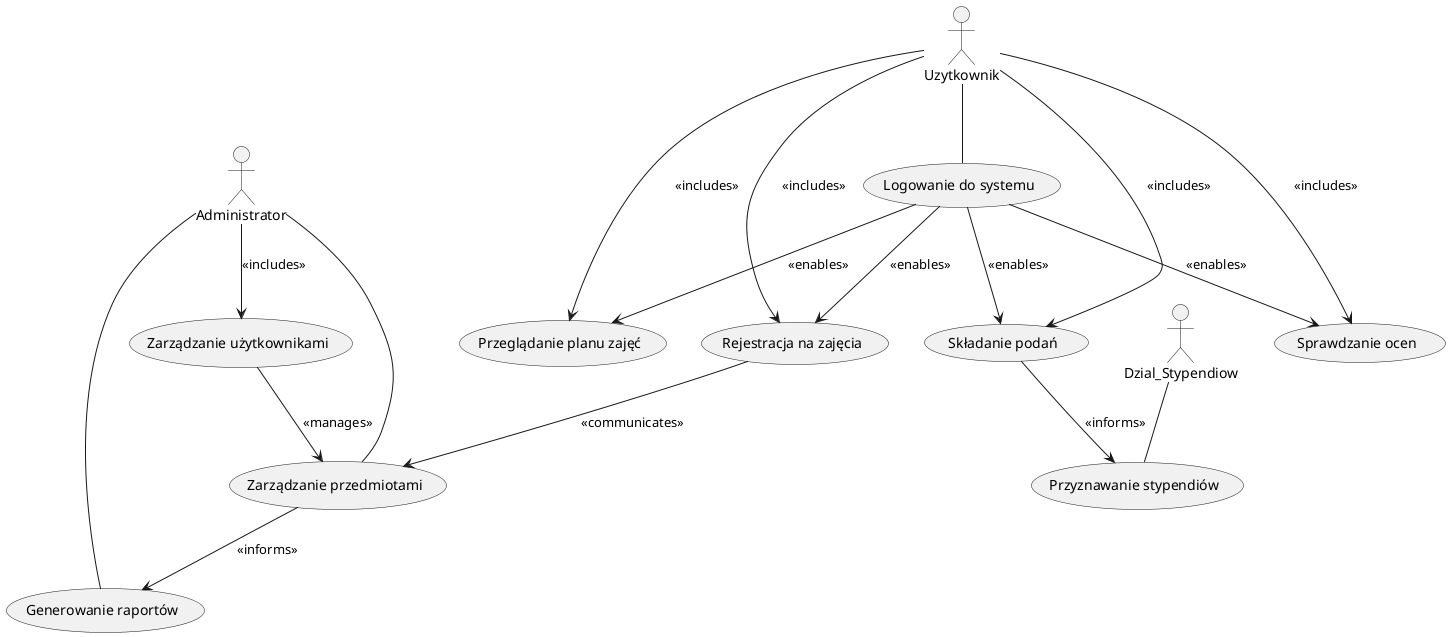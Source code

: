 @startuml zadanie1
actor Uzytkownik
actor Administrator
actor Dzial_Stypendiow

usecase "Logowanie do systemu" as UC1
usecase "Przeglądanie planu zajęć" as UC2
usecase "Rejestracja na zajęcia" as UC3
usecase "Sprawdzanie ocen" as UC4
usecase "Składanie podań" as UC5
usecase "Zarządzanie przedmiotami" as UC6
usecase "Generowanie raportów" as UC7
usecase "Przyznawanie stypendiów" as UC8
usecase "Zarządzanie użytkownikami" as UC9

Uzytkownik -- UC1
Uzytkownik --> UC2 : << includes >>
Uzytkownik --> UC3 : << includes >>
Uzytkownik --> UC4 : << includes >>
Uzytkownik --> UC5 : << includes >>

Administrator -- UC6
Administrator -- UC7
Administrator --> UC9 : << includes >>

Dzial_Stypendiow -- UC8

UC1 --> UC2 : << enables >>
UC1 --> UC3 : << enables >>
UC1 --> UC4 : << enables >>
UC1 --> UC5 : << enables >>
UC3 --> UC6 : << communicates >>
UC5 --> UC8 : << informs >>

UC6 --> UC7 : << informs >>
UC9 --> UC6 : << manages >>
@enduml